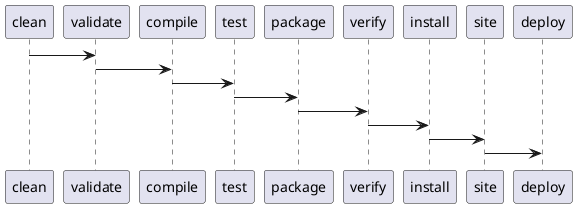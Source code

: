 @startuml
'https://plantuml.com/state-diagram

clean -> validate
validate -> compile
compile -> test
test -> package
package -> verify
verify -> install
install -> site
site -> deploy

@enduml